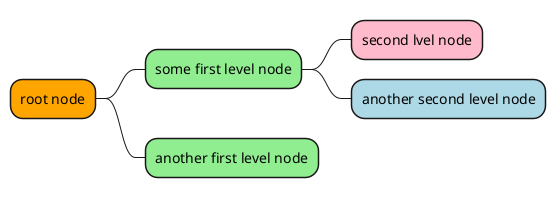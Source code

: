 @startmindmap
*[#orange] root node
    *[#lightgreen] some first level node
        *[#FFBBCC] second lvel node
        *[#lightblue] another second level node
    *[#lightgreen] another first level node
@endmindmap